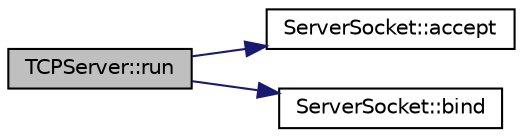 digraph "TCPServer::run"
{
 // LATEX_PDF_SIZE
  edge [fontname="Helvetica",fontsize="10",labelfontname="Helvetica",labelfontsize="10"];
  node [fontname="Helvetica",fontsize="10",shape=record];
  rankdir="LR";
  Node1 [label="TCPServer::run",height=0.2,width=0.4,color="black", fillcolor="grey75", style="filled", fontcolor="black",tooltip=" "];
  Node1 -> Node2 [color="midnightblue",fontsize="10",style="solid",fontname="Helvetica"];
  Node2 [label="ServerSocket::accept",height=0.2,width=0.4,color="black", fillcolor="white", style="filled",URL="$classServerSocket.html#accc3d56d42aa50a5f3c920cf0b26959b",tooltip=" "];
  Node1 -> Node3 [color="midnightblue",fontsize="10",style="solid",fontname="Helvetica"];
  Node3 [label="ServerSocket::bind",height=0.2,width=0.4,color="black", fillcolor="white", style="filled",URL="$classServerSocket.html#ad5281fe6c005bca007a9a758bd612481",tooltip=" "];
}
